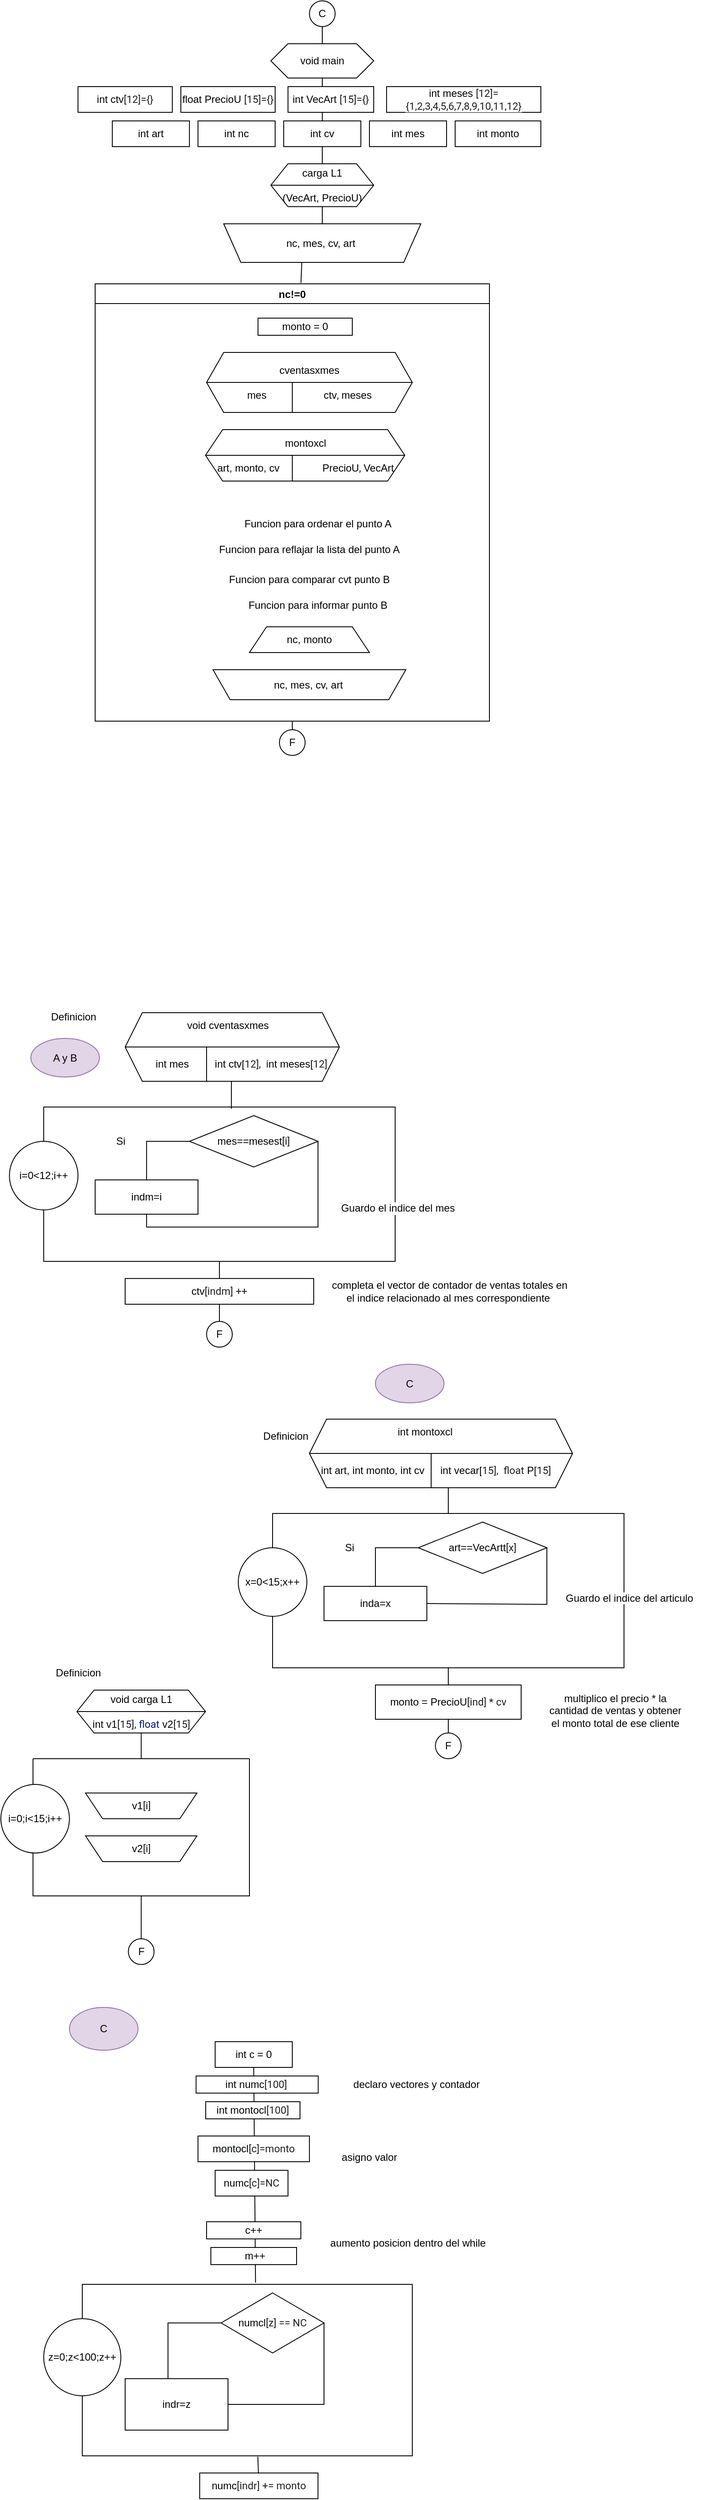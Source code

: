 <mxfile version="20.0.1" type="github">
  <diagram id="1Tc8MfJABgR7N0DuNLB_" name="Page-1">
    <mxGraphModel dx="1422" dy="832" grid="1" gridSize="10" guides="1" tooltips="1" connect="1" arrows="1" fold="1" page="1" pageScale="1" pageWidth="827" pageHeight="1169" math="0" shadow="0">
      <root>
        <mxCell id="0" />
        <mxCell id="1" parent="0" />
        <mxCell id="zIADTViFx_Ct5hKaXOQi-155" value="" style="endArrow=none;html=1;rounded=0;fontSize=12;fontColor=#000000;entryX=0.5;entryY=1;entryDx=0;entryDy=0;exitX=0.525;exitY=-0.01;exitDx=0;exitDy=0;exitPerimeter=0;" edge="1" parent="1" source="zIADTViFx_Ct5hKaXOQi-145" target="zIADTViFx_Ct5hKaXOQi-148">
          <mxGeometry width="50" height="50" relative="1" as="geometry">
            <mxPoint x="390" y="2580" as="sourcePoint" />
            <mxPoint x="440" y="2530" as="targetPoint" />
          </mxGeometry>
        </mxCell>
        <mxCell id="zIADTViFx_Ct5hKaXOQi-1" value="C" style="ellipse;whiteSpace=wrap;html=1;aspect=fixed;" vertex="1" parent="1">
          <mxGeometry x="370" y="10" width="30" height="30" as="geometry" />
        </mxCell>
        <mxCell id="zIADTViFx_Ct5hKaXOQi-2" value="int meses&amp;nbsp;&lt;span style=&quot;background-color: rgb(255, 255, 255); color: rgb(31, 31, 31); font-family: &amp;quot;Google Sans&amp;quot;, &amp;quot;Google Sans Text&amp;quot;, Roboto, sans-serif; letter-spacing: 0rem; text-align: left;&quot;&gt;[12]= {1,2,3,4,5,6,7,8,9,10,11,12}&lt;/span&gt;" style="rounded=0;whiteSpace=wrap;html=1;" vertex="1" parent="1">
          <mxGeometry x="460" y="110" width="180" height="30" as="geometry" />
        </mxCell>
        <mxCell id="zIADTViFx_Ct5hKaXOQi-4" value="float PrecioU&amp;nbsp;&lt;span style=&quot;background-color: rgb(255, 255, 255); color: rgb(31, 31, 31); font-family: &amp;quot;Google Sans&amp;quot;, &amp;quot;Google Sans Text&amp;quot;, Roboto, sans-serif; letter-spacing: 0rem; text-align: left;&quot;&gt;[15]={}&lt;/span&gt;" style="rounded=0;whiteSpace=wrap;html=1;" vertex="1" parent="1">
          <mxGeometry x="220" y="110" width="110" height="30" as="geometry" />
        </mxCell>
        <mxCell id="zIADTViFx_Ct5hKaXOQi-7" value="carga L1&lt;br&gt;&lt;br&gt;(VecArt, PrecioU)" style="shape=hexagon;perimeter=hexagonPerimeter2;whiteSpace=wrap;html=1;fixedSize=1;fontSize=12;" vertex="1" parent="1">
          <mxGeometry x="325" y="200" width="120" height="50" as="geometry" />
        </mxCell>
        <mxCell id="zIADTViFx_Ct5hKaXOQi-8" value="" style="endArrow=none;html=1;rounded=0;fontSize=12;entryX=1;entryY=0.5;entryDx=0;entryDy=0;exitX=0;exitY=0.5;exitDx=0;exitDy=0;" edge="1" parent="1" source="zIADTViFx_Ct5hKaXOQi-7" target="zIADTViFx_Ct5hKaXOQi-7">
          <mxGeometry width="50" height="50" relative="1" as="geometry">
            <mxPoint x="395" y="500" as="sourcePoint" />
            <mxPoint x="445" y="450" as="targetPoint" />
          </mxGeometry>
        </mxCell>
        <mxCell id="zIADTViFx_Ct5hKaXOQi-9" value="void main" style="shape=hexagon;perimeter=hexagonPerimeter2;whiteSpace=wrap;html=1;fixedSize=1;fontSize=12;" vertex="1" parent="1">
          <mxGeometry x="325" y="60" width="120" height="40" as="geometry" />
        </mxCell>
        <mxCell id="zIADTViFx_Ct5hKaXOQi-12" value="void carga L1&lt;br&gt;&lt;br&gt;int v1&lt;span style=&quot;color: rgb(31, 31, 31); font-family: &amp;quot;Google Sans&amp;quot;, &amp;quot;Google Sans Text&amp;quot;, Roboto, sans-serif; text-align: left; background-color: rgb(255, 255, 255);&quot;&gt;[15]&lt;/span&gt;&lt;span style=&quot;color: rgb(31, 31, 31); font-family: &amp;quot;Google Sans&amp;quot;, &amp;quot;Google Sans Text&amp;quot;, Roboto, sans-serif; text-align: left; background-color: rgb(255, 255, 255);&quot;&gt;, &lt;/span&gt;&lt;span style=&quot;font-family: &amp;quot;Google Sans&amp;quot;, &amp;quot;Google Sans Text&amp;quot;, Roboto, sans-serif; text-align: left; background-color: rgb(255, 255, 255);&quot;&gt;&lt;font color=&quot;#071673&quot;&gt;float&lt;/font&gt;&lt;/span&gt;&amp;nbsp;v2&lt;span style=&quot;color: rgb(31, 31, 31); font-family: &amp;quot;Google Sans&amp;quot;, &amp;quot;Google Sans Text&amp;quot;, Roboto, sans-serif; text-align: left; background-color: rgb(255, 255, 255);&quot;&gt;[15]&lt;/span&gt;" style="shape=hexagon;perimeter=hexagonPerimeter2;whiteSpace=wrap;html=1;fixedSize=1;fontSize=12;" vertex="1" parent="1">
          <mxGeometry x="98.75" y="1980" width="150" height="50" as="geometry" />
        </mxCell>
        <mxCell id="zIADTViFx_Ct5hKaXOQi-14" value="" style="swimlane;startSize=0;fontSize=12;" vertex="1" parent="1">
          <mxGeometry x="47.5" y="2060" width="252.5" height="160" as="geometry" />
        </mxCell>
        <mxCell id="zIADTViFx_Ct5hKaXOQi-48" value="&lt;span style=&quot;&quot;&gt;v1&lt;/span&gt;&lt;span style=&quot;color: rgb(31, 31, 31); font-family: &amp;quot;Google Sans&amp;quot;, &amp;quot;Google Sans Text&amp;quot;, Roboto, sans-serif; text-align: left; background-color: rgb(255, 255, 255);&quot;&gt;[i]&lt;/span&gt;" style="shape=trapezoid;perimeter=trapezoidPerimeter;whiteSpace=wrap;html=1;fixedSize=1;fontSize=12;flipV=1;" vertex="1" parent="zIADTViFx_Ct5hKaXOQi-14">
          <mxGeometry x="61.25" y="40" width="130" height="30" as="geometry" />
        </mxCell>
        <mxCell id="zIADTViFx_Ct5hKaXOQi-49" value="&lt;span style=&quot;&quot;&gt;v2&lt;/span&gt;&lt;span style=&quot;color: rgb(31, 31, 31); font-family: &amp;quot;Google Sans&amp;quot;, &amp;quot;Google Sans Text&amp;quot;, Roboto, sans-serif; text-align: left; background-color: rgb(255, 255, 255);&quot;&gt;[i]&lt;/span&gt;" style="shape=trapezoid;perimeter=trapezoidPerimeter;whiteSpace=wrap;html=1;fixedSize=1;fontSize=12;flipV=1;" vertex="1" parent="zIADTViFx_Ct5hKaXOQi-14">
          <mxGeometry x="61.25" y="90" width="130" height="30" as="geometry" />
        </mxCell>
        <mxCell id="zIADTViFx_Ct5hKaXOQi-13" value="i=0;i&amp;lt;15;i++" style="ellipse;whiteSpace=wrap;html=1;aspect=fixed;fontSize=12;" vertex="1" parent="zIADTViFx_Ct5hKaXOQi-14">
          <mxGeometry x="-37.5" y="30" width="80" height="80" as="geometry" />
        </mxCell>
        <mxCell id="zIADTViFx_Ct5hKaXOQi-15" value="" style="endArrow=none;html=1;rounded=0;fontSize=12;entryX=0.5;entryY=1;entryDx=0;entryDy=0;exitX=0.5;exitY=0;exitDx=0;exitDy=0;" edge="1" parent="1" source="zIADTViFx_Ct5hKaXOQi-14" target="zIADTViFx_Ct5hKaXOQi-12">
          <mxGeometry width="50" height="50" relative="1" as="geometry">
            <mxPoint x="-210" y="2210" as="sourcePoint" />
            <mxPoint x="-160" y="2160" as="targetPoint" />
          </mxGeometry>
        </mxCell>
        <mxCell id="zIADTViFx_Ct5hKaXOQi-23" value="F" style="ellipse;whiteSpace=wrap;html=1;aspect=fixed;" vertex="1" parent="1">
          <mxGeometry x="158.75" y="2270" width="30" height="30" as="geometry" />
        </mxCell>
        <mxCell id="zIADTViFx_Ct5hKaXOQi-24" value="" style="endArrow=none;html=1;rounded=0;fontSize=12;entryX=0.5;entryY=1;entryDx=0;entryDy=0;exitX=0.5;exitY=0;exitDx=0;exitDy=0;" edge="1" parent="1" source="zIADTViFx_Ct5hKaXOQi-23" target="zIADTViFx_Ct5hKaXOQi-14">
          <mxGeometry width="50" height="50" relative="1" as="geometry">
            <mxPoint x="-210" y="2210" as="sourcePoint" />
            <mxPoint x="-160" y="2160" as="targetPoint" />
          </mxGeometry>
        </mxCell>
        <mxCell id="zIADTViFx_Ct5hKaXOQi-29" value="F" style="ellipse;whiteSpace=wrap;html=1;aspect=fixed;" vertex="1" parent="1">
          <mxGeometry x="335" y="860" width="30" height="30" as="geometry" />
        </mxCell>
        <mxCell id="zIADTViFx_Ct5hKaXOQi-32" value="" style="endArrow=none;html=1;rounded=0;fontSize=12;exitX=0.396;exitY=0;exitDx=0;exitDy=0;startArrow=none;entryX=0.522;entryY=-0.002;entryDx=0;entryDy=0;exitPerimeter=0;entryPerimeter=0;" edge="1" parent="1" source="zIADTViFx_Ct5hKaXOQi-57" target="zIADTViFx_Ct5hKaXOQi-59">
          <mxGeometry width="50" height="50" relative="1" as="geometry">
            <mxPoint x="325" y="200" as="sourcePoint" />
            <mxPoint x="380" y="340" as="targetPoint" />
            <Array as="points" />
          </mxGeometry>
        </mxCell>
        <mxCell id="zIADTViFx_Ct5hKaXOQi-42" value="" style="endArrow=none;html=1;rounded=0;fontSize=12;entryX=0.5;entryY=1;entryDx=0;entryDy=0;exitX=0.5;exitY=0;exitDx=0;exitDy=0;" edge="1" parent="1" source="zIADTViFx_Ct5hKaXOQi-9" target="zIADTViFx_Ct5hKaXOQi-1">
          <mxGeometry width="50" height="50" relative="1" as="geometry">
            <mxPoint x="480" y="410" as="sourcePoint" />
            <mxPoint x="530" y="360" as="targetPoint" />
          </mxGeometry>
        </mxCell>
        <mxCell id="zIADTViFx_Ct5hKaXOQi-43" value="" style="endArrow=none;html=1;rounded=0;fontSize=12;entryX=0.5;entryY=1;entryDx=0;entryDy=0;exitX=0.5;exitY=0;exitDx=0;exitDy=0;" edge="1" parent="1" source="zIADTViFx_Ct5hKaXOQi-7" target="zIADTViFx_Ct5hKaXOQi-9">
          <mxGeometry width="50" height="50" relative="1" as="geometry">
            <mxPoint x="480" y="410" as="sourcePoint" />
            <mxPoint x="530" y="360" as="targetPoint" />
          </mxGeometry>
        </mxCell>
        <mxCell id="zIADTViFx_Ct5hKaXOQi-6" value="int VecArt&amp;nbsp;&lt;span style=&quot;background-color: rgb(255, 255, 255); color: rgb(31, 31, 31); font-family: &amp;quot;Google Sans&amp;quot;, &amp;quot;Google Sans Text&amp;quot;, Roboto, sans-serif; letter-spacing: 0rem; text-align: left;&quot;&gt;[15]={}&lt;/span&gt;" style="rounded=0;whiteSpace=wrap;html=1;" vertex="1" parent="1">
          <mxGeometry x="345" y="110" width="100" height="30" as="geometry" />
        </mxCell>
        <mxCell id="zIADTViFx_Ct5hKaXOQi-55" value="int cv" style="rounded=0;whiteSpace=wrap;html=1;labelBackgroundColor=#FFFFFF;fontSize=12;fontColor=#000000;" vertex="1" parent="1">
          <mxGeometry x="340" y="150" width="90" height="30" as="geometry" />
        </mxCell>
        <mxCell id="zIADTViFx_Ct5hKaXOQi-56" value="int nc" style="rounded=0;whiteSpace=wrap;html=1;labelBackgroundColor=#FFFFFF;fontSize=12;fontColor=#000000;" vertex="1" parent="1">
          <mxGeometry x="240" y="150" width="90" height="30" as="geometry" />
        </mxCell>
        <mxCell id="zIADTViFx_Ct5hKaXOQi-59" value="nc!=0" style="swimlane;labelBackgroundColor=#FFFFFF;fontSize=12;fontColor=#000000;" vertex="1" parent="1">
          <mxGeometry x="120" y="340" width="460" height="510" as="geometry" />
        </mxCell>
        <mxCell id="zIADTViFx_Ct5hKaXOQi-86" value="nc, mes, cv, art&amp;nbsp;" style="shape=trapezoid;perimeter=trapezoidPerimeter;whiteSpace=wrap;html=1;fixedSize=1;labelBackgroundColor=#FFFFFF;fontSize=12;fontColor=#000000;flipV=1;" vertex="1" parent="zIADTViFx_Ct5hKaXOQi-59">
          <mxGeometry x="137.5" y="450" width="225" height="35" as="geometry" />
        </mxCell>
        <mxCell id="zIADTViFx_Ct5hKaXOQi-110" value="cventasxmes&lt;br&gt;&lt;br&gt;mes&amp;nbsp; &amp;nbsp; &amp;nbsp; &amp;nbsp; &amp;nbsp; &amp;nbsp; &amp;nbsp; &amp;nbsp; &amp;nbsp; &amp;nbsp; ctv&lt;span style=&quot;color: rgb(31, 31, 31); font-family: &amp;quot;Google Sans&amp;quot;, &amp;quot;Google Sans Text&amp;quot;, Roboto, sans-serif; text-align: left; background-color: rgb(255, 255, 255);&quot;&gt;,&amp;nbsp;&lt;/span&gt;meses" style="shape=hexagon;perimeter=hexagonPerimeter2;whiteSpace=wrap;html=1;fixedSize=1;labelBackgroundColor=none;fontSize=12;" vertex="1" parent="zIADTViFx_Ct5hKaXOQi-59">
          <mxGeometry x="130" y="80" width="240" height="70" as="geometry" />
        </mxCell>
        <mxCell id="zIADTViFx_Ct5hKaXOQi-111" value="" style="endArrow=none;html=1;rounded=0;fontSize=12;fontColor=#000000;entryX=1;entryY=0.5;entryDx=0;entryDy=0;exitX=0;exitY=0.5;exitDx=0;exitDy=0;" edge="1" parent="zIADTViFx_Ct5hKaXOQi-59" source="zIADTViFx_Ct5hKaXOQi-110" target="zIADTViFx_Ct5hKaXOQi-110">
          <mxGeometry width="50" height="50" relative="1" as="geometry">
            <mxPoint x="250" y="220" as="sourcePoint" />
            <mxPoint x="300" y="170" as="targetPoint" />
          </mxGeometry>
        </mxCell>
        <mxCell id="zIADTViFx_Ct5hKaXOQi-117" value="monto = 0" style="rounded=0;whiteSpace=wrap;html=1;labelBackgroundColor=none;fontSize=12;" vertex="1" parent="zIADTViFx_Ct5hKaXOQi-59">
          <mxGeometry x="190" y="40" width="110" height="20" as="geometry" />
        </mxCell>
        <mxCell id="zIADTViFx_Ct5hKaXOQi-119" value="montoxcl&lt;br&gt;&lt;br&gt;art, monto, cv&amp;nbsp; &amp;nbsp; &amp;nbsp; &amp;nbsp; &amp;nbsp; &amp;nbsp; &amp;nbsp; &amp;nbsp;PrecioU&lt;span style=&quot;color: rgb(31, 31, 31); font-family: &amp;quot;Google Sans&amp;quot;, &amp;quot;Google Sans Text&amp;quot;, Roboto, sans-serif; text-align: left; background-color: rgb(255, 255, 255);&quot;&gt;,&amp;nbsp;&lt;/span&gt;VecArt" style="shape=hexagon;perimeter=hexagonPerimeter2;whiteSpace=wrap;html=1;fixedSize=1;labelBackgroundColor=none;fontSize=12;" vertex="1" parent="zIADTViFx_Ct5hKaXOQi-59">
          <mxGeometry x="128.75" y="170" width="232.5" height="60" as="geometry" />
        </mxCell>
        <mxCell id="zIADTViFx_Ct5hKaXOQi-120" value="" style="endArrow=none;html=1;rounded=0;fontSize=12;fontColor=#000000;entryX=1;entryY=0.5;entryDx=0;entryDy=0;exitX=0;exitY=0.5;exitDx=0;exitDy=0;" edge="1" parent="zIADTViFx_Ct5hKaXOQi-59" source="zIADTViFx_Ct5hKaXOQi-119" target="zIADTViFx_Ct5hKaXOQi-119">
          <mxGeometry width="50" height="50" relative="1" as="geometry">
            <mxPoint x="108.75" y="-40" as="sourcePoint" />
            <mxPoint x="158.75" y="-90" as="targetPoint" />
          </mxGeometry>
        </mxCell>
        <mxCell id="zIADTViFx_Ct5hKaXOQi-121" value="" style="endArrow=none;html=1;rounded=0;fontSize=12;fontColor=#000000;" edge="1" parent="zIADTViFx_Ct5hKaXOQi-59">
          <mxGeometry width="50" height="50" relative="1" as="geometry">
            <mxPoint x="230" y="230" as="sourcePoint" />
            <mxPoint x="230" y="200" as="targetPoint" />
          </mxGeometry>
        </mxCell>
        <mxCell id="zIADTViFx_Ct5hKaXOQi-132" value="nc, monto" style="shape=trapezoid;perimeter=trapezoidPerimeter;whiteSpace=wrap;html=1;fixedSize=1;labelBackgroundColor=none;fontSize=12;" vertex="1" parent="zIADTViFx_Ct5hKaXOQi-59">
          <mxGeometry x="180" y="400" width="140" height="30" as="geometry" />
        </mxCell>
        <mxCell id="zIADTViFx_Ct5hKaXOQi-140" value="Funcion para ordenar el punto A" style="text;html=1;strokeColor=none;fillColor=none;align=center;verticalAlign=middle;whiteSpace=wrap;rounded=0;labelBackgroundColor=none;fontSize=12;fontColor=#000000;" vertex="1" parent="zIADTViFx_Ct5hKaXOQi-59">
          <mxGeometry x="135" y="260" width="250" height="40" as="geometry" />
        </mxCell>
        <mxCell id="zIADTViFx_Ct5hKaXOQi-141" value="Funcion para reflajar la lista del punto A" style="text;html=1;strokeColor=none;fillColor=none;align=center;verticalAlign=middle;whiteSpace=wrap;rounded=0;labelBackgroundColor=none;fontSize=12;fontColor=#000000;" vertex="1" parent="zIADTViFx_Ct5hKaXOQi-59">
          <mxGeometry x="110" y="280" width="280" height="60" as="geometry" />
        </mxCell>
        <mxCell id="zIADTViFx_Ct5hKaXOQi-142" value="Funcion para comparar cvt punto B" style="text;html=1;strokeColor=none;fillColor=none;align=center;verticalAlign=middle;whiteSpace=wrap;rounded=0;labelBackgroundColor=none;fontSize=12;fontColor=#000000;" vertex="1" parent="zIADTViFx_Ct5hKaXOQi-59">
          <mxGeometry x="100" y="330" width="300" height="30" as="geometry" />
        </mxCell>
        <mxCell id="zIADTViFx_Ct5hKaXOQi-143" value="Funcion para informar punto B" style="text;html=1;strokeColor=none;fillColor=none;align=center;verticalAlign=middle;whiteSpace=wrap;rounded=0;labelBackgroundColor=none;fontSize=12;fontColor=#000000;" vertex="1" parent="zIADTViFx_Ct5hKaXOQi-59">
          <mxGeometry x="110" y="360" width="300" height="30" as="geometry" />
        </mxCell>
        <mxCell id="zIADTViFx_Ct5hKaXOQi-57" value="nc, mes, cv, art&amp;nbsp;" style="shape=trapezoid;perimeter=trapezoidPerimeter;whiteSpace=wrap;html=1;fixedSize=1;labelBackgroundColor=#FFFFFF;fontSize=12;fontColor=#000000;flipV=1;" vertex="1" parent="1">
          <mxGeometry x="270" y="270" width="230" height="45" as="geometry" />
        </mxCell>
        <mxCell id="zIADTViFx_Ct5hKaXOQi-62" value="" style="endArrow=none;html=1;rounded=0;fontSize=12;entryX=0.5;entryY=0;entryDx=0;entryDy=0;exitX=0.5;exitY=1;exitDx=0;exitDy=0;" edge="1" parent="1" source="zIADTViFx_Ct5hKaXOQi-7" target="zIADTViFx_Ct5hKaXOQi-57">
          <mxGeometry width="50" height="50" relative="1" as="geometry">
            <mxPoint x="385" y="260" as="sourcePoint" />
            <mxPoint x="385" y="405" as="targetPoint" />
            <Array as="points" />
          </mxGeometry>
        </mxCell>
        <mxCell id="zIADTViFx_Ct5hKaXOQi-64" value="" style="endArrow=none;html=1;rounded=0;fontSize=12;fontColor=#000000;entryX=0.5;entryY=1;entryDx=0;entryDy=0;" edge="1" parent="1" source="zIADTViFx_Ct5hKaXOQi-29" target="zIADTViFx_Ct5hKaXOQi-59">
          <mxGeometry width="50" height="50" relative="1" as="geometry">
            <mxPoint x="500" y="535" as="sourcePoint" />
            <mxPoint x="550" y="485" as="targetPoint" />
          </mxGeometry>
        </mxCell>
        <mxCell id="zIADTViFx_Ct5hKaXOQi-65" value="Definicion" style="text;html=1;align=center;verticalAlign=middle;resizable=0;points=[];autosize=1;strokeColor=none;fillColor=none;fontSize=12;fontColor=#000000;" vertex="1" parent="1">
          <mxGeometry x="65" y="1950" width="70" height="20" as="geometry" />
        </mxCell>
        <mxCell id="zIADTViFx_Ct5hKaXOQi-69" value="" style="rounded=0;whiteSpace=wrap;html=1;labelBackgroundColor=#FFFFFF;fontSize=12;fontColor=#000000;" vertex="1" parent="1">
          <mxGeometry x="60" y="1300" width="410" height="180" as="geometry" />
        </mxCell>
        <mxCell id="zIADTViFx_Ct5hKaXOQi-67" value="i=0&amp;lt;12;i++" style="ellipse;whiteSpace=wrap;html=1;aspect=fixed;labelBackgroundColor=#FFFFFF;fontSize=12;fontColor=#000000;" vertex="1" parent="1">
          <mxGeometry x="20" y="1340" width="80" height="80" as="geometry" />
        </mxCell>
        <mxCell id="zIADTViFx_Ct5hKaXOQi-70" value="indm=i" style="rounded=0;whiteSpace=wrap;html=1;labelBackgroundColor=#FFFFFF;fontSize=12;fontColor=#000000;" vertex="1" parent="1">
          <mxGeometry x="120" y="1385" width="120" height="40" as="geometry" />
        </mxCell>
        <mxCell id="zIADTViFx_Ct5hKaXOQi-73" value="int art" style="rounded=0;whiteSpace=wrap;html=1;labelBackgroundColor=#FFFFFF;fontSize=12;fontColor=#000000;" vertex="1" parent="1">
          <mxGeometry x="140" y="150" width="90" height="30" as="geometry" />
        </mxCell>
        <mxCell id="zIADTViFx_Ct5hKaXOQi-74" value="mes==mesest&lt;span style=&quot;color: rgb(31, 31, 31); font-family: &amp;quot;Google Sans&amp;quot;, &amp;quot;Google Sans Text&amp;quot;, Roboto, sans-serif; text-align: left;&quot;&gt;[i]&lt;/span&gt;" style="rhombus;whiteSpace=wrap;html=1;labelBackgroundColor=#FFFFFF;fontSize=12;fontColor=#000000;" vertex="1" parent="1">
          <mxGeometry x="230" y="1310" width="150" height="60" as="geometry" />
        </mxCell>
        <mxCell id="zIADTViFx_Ct5hKaXOQi-75" value="" style="endArrow=none;html=1;rounded=0;fontSize=12;fontColor=#000000;exitX=0;exitY=0.5;exitDx=0;exitDy=0;entryX=0.5;entryY=0;entryDx=0;entryDy=0;" edge="1" parent="1" source="zIADTViFx_Ct5hKaXOQi-74" target="zIADTViFx_Ct5hKaXOQi-70">
          <mxGeometry width="50" height="50" relative="1" as="geometry">
            <mxPoint x="450" y="1390" as="sourcePoint" />
            <mxPoint x="200" y="1440" as="targetPoint" />
            <Array as="points">
              <mxPoint x="180" y="1340" />
            </Array>
          </mxGeometry>
        </mxCell>
        <mxCell id="zIADTViFx_Ct5hKaXOQi-76" value="Si" style="text;html=1;strokeColor=none;fillColor=none;align=center;verticalAlign=middle;whiteSpace=wrap;rounded=0;labelBackgroundColor=#FFFFFF;fontSize=12;fontColor=#000000;" vertex="1" parent="1">
          <mxGeometry x="120" y="1325" width="60" height="30" as="geometry" />
        </mxCell>
        <mxCell id="zIADTViFx_Ct5hKaXOQi-78" value="Guardo el indice del mes&amp;nbsp;" style="text;html=1;strokeColor=none;fillColor=none;align=center;verticalAlign=middle;whiteSpace=wrap;rounded=0;labelBackgroundColor=#FFFFFF;fontSize=12;fontColor=#000000;" vertex="1" parent="1">
          <mxGeometry x="390" y="1385" width="170" height="65" as="geometry" />
        </mxCell>
        <mxCell id="zIADTViFx_Ct5hKaXOQi-80" value="&lt;div style=&quot;text-align: center;&quot;&gt;&lt;span style=&quot;text-align: left;&quot;&gt;monto = PrecioU&lt;/span&gt;&lt;span style=&quot;color: rgb(31, 31, 31); font-family: &amp;quot;Google Sans&amp;quot;, &amp;quot;Google Sans Text&amp;quot;, Roboto, sans-serif; text-align: left;&quot;&gt;[ind] * cv&lt;/span&gt;&lt;/div&gt;" style="rounded=0;whiteSpace=wrap;html=1;labelBackgroundColor=#FFFFFF;fontSize=12;fontColor=#000000;" vertex="1" parent="1">
          <mxGeometry x="447" y="1974" width="170" height="40" as="geometry" />
        </mxCell>
        <mxCell id="zIADTViFx_Ct5hKaXOQi-81" value="int ctv&lt;span style=&quot;color: rgb(31, 31, 31); font-family: &amp;quot;Google Sans&amp;quot;, &amp;quot;Google Sans Text&amp;quot;, Roboto, sans-serif; text-align: left;&quot;&gt;[12]={}&lt;/span&gt;" style="rounded=0;whiteSpace=wrap;html=1;labelBackgroundColor=#FFFFFF;fontSize=12;fontColor=#000000;" vertex="1" parent="1">
          <mxGeometry x="100" y="110" width="110" height="30" as="geometry" />
        </mxCell>
        <mxCell id="zIADTViFx_Ct5hKaXOQi-82" value="multiplico el precio * la cantidad de ventas y obtener el monto total de ese cliente" style="text;html=1;strokeColor=none;fillColor=none;align=center;verticalAlign=middle;whiteSpace=wrap;rounded=0;labelBackgroundColor=#FFFFFF;fontSize=12;fontColor=#000000;" vertex="1" parent="1">
          <mxGeometry x="647" y="1964" width="160" height="80" as="geometry" />
        </mxCell>
        <mxCell id="zIADTViFx_Ct5hKaXOQi-84" value="&lt;div style=&quot;text-align: center;&quot;&gt;&lt;span style=&quot;text-align: left;&quot;&gt;ctv&lt;/span&gt;&lt;span style=&quot;color: rgb(31, 31, 31); font-family: &amp;quot;Google Sans&amp;quot;, &amp;quot;Google Sans Text&amp;quot;, Roboto, sans-serif; text-align: left;&quot;&gt;[indm] ++&lt;/span&gt;&lt;/div&gt;" style="rounded=0;whiteSpace=wrap;html=1;labelBackgroundColor=#FFFFFF;fontSize=12;fontColor=#000000;" vertex="1" parent="1">
          <mxGeometry x="155" y="1500" width="220" height="30" as="geometry" />
        </mxCell>
        <mxCell id="zIADTViFx_Ct5hKaXOQi-85" value="int mes" style="rounded=0;whiteSpace=wrap;html=1;labelBackgroundColor=#FFFFFF;fontSize=12;fontColor=#000000;" vertex="1" parent="1">
          <mxGeometry x="440" y="150" width="90" height="30" as="geometry" />
        </mxCell>
        <mxCell id="zIADTViFx_Ct5hKaXOQi-89" value="" style="endArrow=none;html=1;rounded=0;fontSize=12;fontColor=#000000;entryX=0.5;entryY=1;entryDx=0;entryDy=0;exitX=0.5;exitY=0;exitDx=0;exitDy=0;" edge="1" parent="1" source="zIADTViFx_Ct5hKaXOQi-84" target="zIADTViFx_Ct5hKaXOQi-69">
          <mxGeometry width="50" height="50" relative="1" as="geometry">
            <mxPoint x="450" y="1470" as="sourcePoint" />
            <mxPoint x="500" y="1420" as="targetPoint" />
          </mxGeometry>
        </mxCell>
        <mxCell id="zIADTViFx_Ct5hKaXOQi-90" value="" style="rounded=0;whiteSpace=wrap;html=1;labelBackgroundColor=#FFFFFF;fontSize=12;fontColor=#000000;" vertex="1" parent="1">
          <mxGeometry x="327" y="1774" width="410" height="180" as="geometry" />
        </mxCell>
        <mxCell id="zIADTViFx_Ct5hKaXOQi-91" value="x=0&amp;lt;15;x++" style="ellipse;whiteSpace=wrap;html=1;aspect=fixed;labelBackgroundColor=#FFFFFF;fontSize=12;fontColor=#000000;" vertex="1" parent="1">
          <mxGeometry x="287" y="1814" width="80" height="80" as="geometry" />
        </mxCell>
        <mxCell id="zIADTViFx_Ct5hKaXOQi-92" value="inda=x" style="rounded=0;whiteSpace=wrap;html=1;labelBackgroundColor=#FFFFFF;fontSize=12;fontColor=#000000;" vertex="1" parent="1">
          <mxGeometry x="387" y="1859" width="120" height="40" as="geometry" />
        </mxCell>
        <mxCell id="zIADTViFx_Ct5hKaXOQi-93" value="art==VecArtt&lt;span style=&quot;color: rgb(31, 31, 31); font-family: &amp;quot;Google Sans&amp;quot;, &amp;quot;Google Sans Text&amp;quot;, Roboto, sans-serif; text-align: left;&quot;&gt;[x]&lt;/span&gt;" style="rhombus;whiteSpace=wrap;html=1;labelBackgroundColor=#FFFFFF;fontSize=12;fontColor=#000000;" vertex="1" parent="1">
          <mxGeometry x="497" y="1784" width="150" height="60" as="geometry" />
        </mxCell>
        <mxCell id="zIADTViFx_Ct5hKaXOQi-94" value="" style="endArrow=none;html=1;rounded=0;fontSize=12;fontColor=#000000;exitX=0;exitY=0.5;exitDx=0;exitDy=0;entryX=0.5;entryY=0;entryDx=0;entryDy=0;" edge="1" parent="1" source="zIADTViFx_Ct5hKaXOQi-93" target="zIADTViFx_Ct5hKaXOQi-92">
          <mxGeometry width="50" height="50" relative="1" as="geometry">
            <mxPoint x="717" y="1864" as="sourcePoint" />
            <mxPoint x="467" y="1914" as="targetPoint" />
            <Array as="points">
              <mxPoint x="447" y="1814" />
            </Array>
          </mxGeometry>
        </mxCell>
        <mxCell id="zIADTViFx_Ct5hKaXOQi-95" value="Si" style="text;html=1;strokeColor=none;fillColor=none;align=center;verticalAlign=middle;whiteSpace=wrap;rounded=0;labelBackgroundColor=#FFFFFF;fontSize=12;fontColor=#000000;" vertex="1" parent="1">
          <mxGeometry x="387" y="1799" width="60" height="30" as="geometry" />
        </mxCell>
        <mxCell id="zIADTViFx_Ct5hKaXOQi-96" value="&lt;span style=&quot;color: rgb(0, 0, 0); font-family: Helvetica; font-size: 12px; font-style: normal; font-variant-ligatures: normal; font-variant-caps: normal; font-weight: 400; letter-spacing: normal; orphans: 2; text-align: center; text-indent: 0px; text-transform: none; widows: 2; word-spacing: 0px; -webkit-text-stroke-width: 0px; background-color: rgb(255, 255, 255); text-decoration-thickness: initial; text-decoration-style: initial; text-decoration-color: initial; float: none; display: inline !important;&quot;&gt;Guardo el indice del articulo&amp;nbsp;&lt;/span&gt;" style="text;whiteSpace=wrap;html=1;fontSize=12;fontColor=#000000;" vertex="1" parent="1">
          <mxGeometry x="667" y="1859" width="160" height="30" as="geometry" />
        </mxCell>
        <mxCell id="zIADTViFx_Ct5hKaXOQi-97" value="" style="endArrow=none;html=1;rounded=0;fontSize=12;fontColor=#000000;entryX=0.5;entryY=1;entryDx=0;entryDy=0;exitX=0.5;exitY=0;exitDx=0;exitDy=0;" edge="1" parent="1" source="zIADTViFx_Ct5hKaXOQi-80" target="zIADTViFx_Ct5hKaXOQi-90">
          <mxGeometry width="50" height="50" relative="1" as="geometry">
            <mxPoint x="717" y="1894" as="sourcePoint" />
            <mxPoint x="767" y="1844" as="targetPoint" />
          </mxGeometry>
        </mxCell>
        <mxCell id="zIADTViFx_Ct5hKaXOQi-98" value="&amp;nbsp;completa el vector de contador de ventas totales en el indice relacionado al mes correspondiente" style="text;html=1;strokeColor=none;fillColor=none;align=center;verticalAlign=middle;whiteSpace=wrap;rounded=0;labelBackgroundColor=#FFFFFF;fontSize=12;fontColor=#000000;" vertex="1" parent="1">
          <mxGeometry x="387" y="1500" width="290" height="30" as="geometry" />
        </mxCell>
        <mxCell id="zIADTViFx_Ct5hKaXOQi-99" value="A y B" style="ellipse;whiteSpace=wrap;html=1;labelBackgroundColor=none;fontSize=12;fillColor=#e1d5e7;strokeColor=#9673a6;" vertex="1" parent="1">
          <mxGeometry x="45" y="1220" width="80" height="45" as="geometry" />
        </mxCell>
        <mxCell id="zIADTViFx_Ct5hKaXOQi-100" value="C" style="ellipse;whiteSpace=wrap;html=1;labelBackgroundColor=none;fontSize=12;fillColor=#e1d5e7;strokeColor=#9673a6;" vertex="1" parent="1">
          <mxGeometry x="447" y="1600" width="80" height="45" as="geometry" />
        </mxCell>
        <mxCell id="zIADTViFx_Ct5hKaXOQi-104" value="" style="endArrow=none;html=1;rounded=0;fontSize=12;fontColor=#000000;exitX=1;exitY=0.5;exitDx=0;exitDy=0;entryX=0.5;entryY=1;entryDx=0;entryDy=0;" edge="1" parent="1" source="zIADTViFx_Ct5hKaXOQi-74" target="zIADTViFx_Ct5hKaXOQi-70">
          <mxGeometry width="50" height="50" relative="1" as="geometry">
            <mxPoint x="295" y="1680" as="sourcePoint" />
            <mxPoint x="180" y="1430" as="targetPoint" />
            <Array as="points">
              <mxPoint x="380" y="1440" />
              <mxPoint x="180" y="1440" />
            </Array>
          </mxGeometry>
        </mxCell>
        <mxCell id="zIADTViFx_Ct5hKaXOQi-105" value="" style="shape=hexagon;perimeter=hexagonPerimeter2;whiteSpace=wrap;html=1;fixedSize=1;labelBackgroundColor=none;fontSize=12;" vertex="1" parent="1">
          <mxGeometry x="155" y="1190" width="250" height="80" as="geometry" />
        </mxCell>
        <mxCell id="zIADTViFx_Ct5hKaXOQi-106" value="" style="endArrow=none;html=1;rounded=0;fontSize=12;fontColor=#000000;entryX=1;entryY=0.5;entryDx=0;entryDy=0;exitX=0;exitY=0.5;exitDx=0;exitDy=0;" edge="1" parent="1" source="zIADTViFx_Ct5hKaXOQi-105" target="zIADTViFx_Ct5hKaXOQi-105">
          <mxGeometry width="50" height="50" relative="1" as="geometry">
            <mxPoint x="295" y="1440" as="sourcePoint" />
            <mxPoint x="345" y="1390" as="targetPoint" />
          </mxGeometry>
        </mxCell>
        <mxCell id="zIADTViFx_Ct5hKaXOQi-107" value="" style="endArrow=none;html=1;rounded=0;fontSize=12;fontColor=#000000;" edge="1" parent="1">
          <mxGeometry width="50" height="50" relative="1" as="geometry">
            <mxPoint x="250" y="1270" as="sourcePoint" />
            <mxPoint x="250" y="1230" as="targetPoint" />
          </mxGeometry>
        </mxCell>
        <mxCell id="zIADTViFx_Ct5hKaXOQi-108" value="" style="endArrow=none;html=1;rounded=0;fontSize=12;fontColor=#000000;exitX=0.534;exitY=0.011;exitDx=0;exitDy=0;exitPerimeter=0;" edge="1" parent="1" source="zIADTViFx_Ct5hKaXOQi-69">
          <mxGeometry width="50" height="50" relative="1" as="geometry">
            <mxPoint x="300" y="1580" as="sourcePoint" />
            <mxPoint x="279" y="1270" as="targetPoint" />
          </mxGeometry>
        </mxCell>
        <mxCell id="zIADTViFx_Ct5hKaXOQi-109" value="" style="endArrow=none;html=1;rounded=0;fontSize=12;fontColor=#000000;entryX=1;entryY=0.5;entryDx=0;entryDy=0;exitX=0;exitY=0.5;exitDx=0;exitDy=0;" edge="1" parent="1" source="zIADTViFx_Ct5hKaXOQi-12" target="zIADTViFx_Ct5hKaXOQi-12">
          <mxGeometry width="50" height="50" relative="1" as="geometry">
            <mxPoint x="-310" y="2220" as="sourcePoint" />
            <mxPoint x="-260" y="2170" as="targetPoint" />
          </mxGeometry>
        </mxCell>
        <mxCell id="zIADTViFx_Ct5hKaXOQi-112" value="" style="endArrow=none;html=1;rounded=0;fontSize=12;fontColor=#000000;" edge="1" parent="1">
          <mxGeometry width="50" height="50" relative="1" as="geometry">
            <mxPoint x="350" y="490" as="sourcePoint" />
            <mxPoint x="350" y="455" as="targetPoint" />
          </mxGeometry>
        </mxCell>
        <mxCell id="zIADTViFx_Ct5hKaXOQi-115" value="" style="endArrow=none;html=1;rounded=0;fontSize=12;fontColor=#000000;entryX=0.5;entryY=1;entryDx=0;entryDy=0;exitX=0.5;exitY=0;exitDx=0;exitDy=0;" edge="1" parent="1" source="zIADTViFx_Ct5hKaXOQi-90">
          <mxGeometry width="50" height="50" relative="1" as="geometry">
            <mxPoint x="532" y="1770" as="sourcePoint" />
            <mxPoint x="532" y="1740" as="targetPoint" />
          </mxGeometry>
        </mxCell>
        <mxCell id="zIADTViFx_Ct5hKaXOQi-118" value="int monto" style="rounded=0;whiteSpace=wrap;html=1;labelBackgroundColor=none;fontSize=12;" vertex="1" parent="1">
          <mxGeometry x="540" y="150" width="100" height="30" as="geometry" />
        </mxCell>
        <mxCell id="zIADTViFx_Ct5hKaXOQi-122" value="int mes" style="text;html=1;strokeColor=none;fillColor=none;align=center;verticalAlign=middle;whiteSpace=wrap;rounded=0;labelBackgroundColor=none;fontSize=12;fontColor=#000000;" vertex="1" parent="1">
          <mxGeometry x="180" y="1235" width="60" height="30" as="geometry" />
        </mxCell>
        <mxCell id="zIADTViFx_Ct5hKaXOQi-123" value="&amp;nbsp; int ctv[&lt;span style=&quot;color: rgb(31, 31, 31); font-family: &amp;quot;Google Sans&amp;quot;, &amp;quot;Google Sans Text&amp;quot;, Roboto, sans-serif; text-align: left; background-color: rgb(255, 255, 255);&quot;&gt;12],&amp;nbsp; i&lt;/span&gt;nt meses[&lt;span style=&quot;color: rgb(31, 31, 31); font-family: &amp;quot;Google Sans&amp;quot;, &amp;quot;Google Sans Text&amp;quot;, Roboto, sans-serif; text-align: left; background-color: rgb(255, 255, 255);&quot;&gt;12]&lt;/span&gt;" style="text;html=1;strokeColor=none;fillColor=none;align=center;verticalAlign=middle;whiteSpace=wrap;rounded=0;labelBackgroundColor=none;fontSize=12;fontColor=#000000;" vertex="1" parent="1">
          <mxGeometry x="249" y="1235" width="146" height="30" as="geometry" />
        </mxCell>
        <mxCell id="zIADTViFx_Ct5hKaXOQi-125" value="void cventasxmes" style="text;html=1;strokeColor=none;fillColor=none;align=center;verticalAlign=middle;whiteSpace=wrap;rounded=0;labelBackgroundColor=none;fontSize=12;fontColor=#000000;" vertex="1" parent="1">
          <mxGeometry x="210" y="1190" width="130" height="30" as="geometry" />
        </mxCell>
        <mxCell id="zIADTViFx_Ct5hKaXOQi-126" value="" style="shape=hexagon;perimeter=hexagonPerimeter2;whiteSpace=wrap;html=1;fixedSize=1;labelBackgroundColor=none;fontSize=12;" vertex="1" parent="1">
          <mxGeometry x="370" y="1664" width="307" height="80" as="geometry" />
        </mxCell>
        <mxCell id="zIADTViFx_Ct5hKaXOQi-127" value="" style="endArrow=none;html=1;rounded=0;fontSize=12;fontColor=#000000;entryX=1;entryY=0.5;entryDx=0;entryDy=0;exitX=0;exitY=0.5;exitDx=0;exitDy=0;" edge="1" parent="1" source="zIADTViFx_Ct5hKaXOQi-126" target="zIADTViFx_Ct5hKaXOQi-126">
          <mxGeometry width="50" height="50" relative="1" as="geometry">
            <mxPoint x="557" y="1914" as="sourcePoint" />
            <mxPoint x="607" y="1864" as="targetPoint" />
          </mxGeometry>
        </mxCell>
        <mxCell id="zIADTViFx_Ct5hKaXOQi-128" value="" style="endArrow=none;html=1;rounded=0;fontSize=12;fontColor=#000000;" edge="1" parent="1">
          <mxGeometry width="50" height="50" relative="1" as="geometry">
            <mxPoint x="512" y="1744" as="sourcePoint" />
            <mxPoint x="512" y="1704" as="targetPoint" />
          </mxGeometry>
        </mxCell>
        <mxCell id="zIADTViFx_Ct5hKaXOQi-129" value="int art, int monto, int cv&amp;nbsp;" style="text;html=1;strokeColor=none;fillColor=none;align=center;verticalAlign=middle;whiteSpace=wrap;rounded=0;labelBackgroundColor=none;fontSize=12;fontColor=#000000;" vertex="1" parent="1">
          <mxGeometry x="380" y="1709" width="131" height="30" as="geometry" />
        </mxCell>
        <mxCell id="zIADTViFx_Ct5hKaXOQi-130" value="&amp;nbsp; int vecar[&lt;span style=&quot;color: rgb(31, 31, 31); font-family: &amp;quot;Google Sans&amp;quot;, &amp;quot;Google Sans Text&amp;quot;, Roboto, sans-serif; text-align: left; background-color: rgb(255, 255, 255);&quot;&gt;15],&amp;nbsp; float&lt;/span&gt;&amp;nbsp;P[&lt;span style=&quot;color: rgb(31, 31, 31); font-family: &amp;quot;Google Sans&amp;quot;, &amp;quot;Google Sans Text&amp;quot;, Roboto, sans-serif; text-align: left; background-color: rgb(255, 255, 255);&quot;&gt;15]&lt;/span&gt;" style="text;html=1;strokeColor=none;fillColor=none;align=center;verticalAlign=middle;whiteSpace=wrap;rounded=0;labelBackgroundColor=none;fontSize=12;fontColor=#000000;" vertex="1" parent="1">
          <mxGeometry x="511" y="1709" width="146" height="30" as="geometry" />
        </mxCell>
        <mxCell id="zIADTViFx_Ct5hKaXOQi-131" value="int montoxcl" style="text;html=1;strokeColor=none;fillColor=none;align=center;verticalAlign=middle;whiteSpace=wrap;rounded=0;labelBackgroundColor=none;fontSize=12;fontColor=#000000;" vertex="1" parent="1">
          <mxGeometry x="460" y="1664" width="90" height="30" as="geometry" />
        </mxCell>
        <mxCell id="zIADTViFx_Ct5hKaXOQi-133" value="" style="endArrow=none;html=1;rounded=0;fontSize=12;fontColor=#000000;entryX=1;entryY=0.5;entryDx=0;entryDy=0;exitX=1;exitY=0.5;exitDx=0;exitDy=0;" edge="1" parent="1" source="zIADTViFx_Ct5hKaXOQi-92" target="zIADTViFx_Ct5hKaXOQi-93">
          <mxGeometry width="50" height="50" relative="1" as="geometry">
            <mxPoint x="547" y="1750" as="sourcePoint" />
            <mxPoint x="597" y="1700" as="targetPoint" />
            <Array as="points">
              <mxPoint x="647" y="1880" />
            </Array>
          </mxGeometry>
        </mxCell>
        <mxCell id="zIADTViFx_Ct5hKaXOQi-134" value="Definicion" style="text;html=1;strokeColor=none;fillColor=none;align=center;verticalAlign=middle;whiteSpace=wrap;rounded=0;labelBackgroundColor=none;fontSize=12;fontColor=#000000;" vertex="1" parent="1">
          <mxGeometry x="318.25" y="1674" width="48.75" height="20" as="geometry" />
        </mxCell>
        <mxCell id="zIADTViFx_Ct5hKaXOQi-135" value="Definicion" style="text;html=1;strokeColor=none;fillColor=none;align=center;verticalAlign=middle;whiteSpace=wrap;rounded=0;labelBackgroundColor=none;fontSize=12;fontColor=#000000;" vertex="1" parent="1">
          <mxGeometry x="65" y="1180" width="60" height="30" as="geometry" />
        </mxCell>
        <mxCell id="zIADTViFx_Ct5hKaXOQi-136" value="F" style="ellipse;whiteSpace=wrap;html=1;aspect=fixed;" vertex="1" parent="1">
          <mxGeometry x="250" y="1550" width="30" height="30" as="geometry" />
        </mxCell>
        <mxCell id="zIADTViFx_Ct5hKaXOQi-137" value="F" style="ellipse;whiteSpace=wrap;html=1;aspect=fixed;" vertex="1" parent="1">
          <mxGeometry x="517" y="2030" width="30" height="30" as="geometry" />
        </mxCell>
        <mxCell id="zIADTViFx_Ct5hKaXOQi-138" value="" style="endArrow=none;html=1;rounded=0;fontSize=12;fontColor=#000000;exitX=0.5;exitY=0;exitDx=0;exitDy=0;entryX=0.5;entryY=1;entryDx=0;entryDy=0;" edge="1" parent="1" source="zIADTViFx_Ct5hKaXOQi-137" target="zIADTViFx_Ct5hKaXOQi-80">
          <mxGeometry width="50" height="50" relative="1" as="geometry">
            <mxPoint x="482" y="2064" as="sourcePoint" />
            <mxPoint x="532" y="2010" as="targetPoint" />
          </mxGeometry>
        </mxCell>
        <mxCell id="zIADTViFx_Ct5hKaXOQi-139" value="" style="endArrow=none;html=1;rounded=0;fontSize=12;fontColor=#000000;entryX=0.5;entryY=0;entryDx=0;entryDy=0;exitX=0.5;exitY=1;exitDx=0;exitDy=0;" edge="1" parent="1" source="zIADTViFx_Ct5hKaXOQi-84" target="zIADTViFx_Ct5hKaXOQi-136">
          <mxGeometry width="50" height="50" relative="1" as="geometry">
            <mxPoint x="295" y="1430" as="sourcePoint" />
            <mxPoint x="345" y="1380" as="targetPoint" />
          </mxGeometry>
        </mxCell>
        <mxCell id="zIADTViFx_Ct5hKaXOQi-144" value="C" style="ellipse;whiteSpace=wrap;html=1;labelBackgroundColor=none;fontSize=12;fillColor=#e1d5e7;strokeColor=#9673a6;" vertex="1" parent="1">
          <mxGeometry x="90" y="2350" width="80" height="50" as="geometry" />
        </mxCell>
        <mxCell id="zIADTViFx_Ct5hKaXOQi-145" value="" style="rounded=0;whiteSpace=wrap;html=1;labelBackgroundColor=none;fontSize=12;" vertex="1" parent="1">
          <mxGeometry x="105" y="2673" width="385" height="200" as="geometry" />
        </mxCell>
        <mxCell id="zIADTViFx_Ct5hKaXOQi-146" value="z=0;z&amp;lt;100;z++" style="ellipse;whiteSpace=wrap;html=1;aspect=fixed;labelBackgroundColor=none;fontSize=12;fillColor=default;" vertex="1" parent="1">
          <mxGeometry x="60" y="2713" width="90" height="90" as="geometry" />
        </mxCell>
        <mxCell id="zIADTViFx_Ct5hKaXOQi-147" value="int numc&lt;span style=&quot;color: rgb(31, 31, 31); font-family: &amp;quot;Google Sans&amp;quot;, &amp;quot;Google Sans Text&amp;quot;, Roboto, sans-serif; text-align: left; background-color: rgb(255, 255, 255);&quot;&gt;[100]&amp;nbsp;&lt;/span&gt;" style="rounded=0;whiteSpace=wrap;html=1;labelBackgroundColor=none;fontSize=12;fontColor=#000000;fillColor=default;gradientColor=none;" vertex="1" parent="1">
          <mxGeometry x="237.75" y="2430" width="142.5" height="20" as="geometry" />
        </mxCell>
        <mxCell id="zIADTViFx_Ct5hKaXOQi-148" value="int c = 0" style="rounded=0;whiteSpace=wrap;html=1;labelBackgroundColor=none;fontSize=12;fontColor=#000000;fillColor=default;gradientColor=none;" vertex="1" parent="1">
          <mxGeometry x="260" y="2390" width="90" height="30" as="geometry" />
        </mxCell>
        <mxCell id="zIADTViFx_Ct5hKaXOQi-149" value="c++" style="rounded=0;whiteSpace=wrap;html=1;labelBackgroundColor=none;fontSize=12;fontColor=#000000;fillColor=default;gradientColor=none;" vertex="1" parent="1">
          <mxGeometry x="250" y="2600" width="110" height="20" as="geometry" />
        </mxCell>
        <mxCell id="zIADTViFx_Ct5hKaXOQi-150" value="&lt;span style=&quot;&quot;&gt;numcl&lt;/span&gt;&lt;span style=&quot;color: rgb(31, 31, 31); font-family: &amp;quot;Google Sans&amp;quot;, &amp;quot;Google Sans Text&amp;quot;, Roboto, sans-serif; text-align: left; background-color: rgb(255, 255, 255);&quot;&gt;[z] == NC&lt;/span&gt;" style="rhombus;whiteSpace=wrap;html=1;labelBackgroundColor=none;fontSize=12;fontColor=#000000;fillColor=default;gradientColor=none;" vertex="1" parent="1">
          <mxGeometry x="267" y="2683" width="120" height="70" as="geometry" />
        </mxCell>
        <mxCell id="zIADTViFx_Ct5hKaXOQi-151" value="indr=z" style="rounded=0;whiteSpace=wrap;html=1;labelBackgroundColor=none;fontSize=12;fontColor=#000000;fillColor=default;gradientColor=none;" vertex="1" parent="1">
          <mxGeometry x="155" y="2783" width="120" height="60" as="geometry" />
        </mxCell>
        <mxCell id="zIADTViFx_Ct5hKaXOQi-152" value="" style="endArrow=none;html=1;rounded=0;fontSize=12;fontColor=#000000;exitX=0;exitY=0.5;exitDx=0;exitDy=0;" edge="1" parent="1" source="zIADTViFx_Ct5hKaXOQi-150">
          <mxGeometry width="50" height="50" relative="1" as="geometry">
            <mxPoint x="395" y="2643" as="sourcePoint" />
            <mxPoint x="205" y="2783" as="targetPoint" />
            <Array as="points">
              <mxPoint x="205" y="2718" />
            </Array>
          </mxGeometry>
        </mxCell>
        <mxCell id="zIADTViFx_Ct5hKaXOQi-153" value="" style="endArrow=none;html=1;rounded=0;fontSize=12;fontColor=#000000;entryX=1;entryY=0.5;entryDx=0;entryDy=0;exitX=1;exitY=0.5;exitDx=0;exitDy=0;" edge="1" parent="1" source="zIADTViFx_Ct5hKaXOQi-151" target="zIADTViFx_Ct5hKaXOQi-150">
          <mxGeometry width="50" height="50" relative="1" as="geometry">
            <mxPoint x="395" y="2643" as="sourcePoint" />
            <mxPoint x="445" y="2593" as="targetPoint" />
            <Array as="points">
              <mxPoint x="387" y="2813" />
            </Array>
          </mxGeometry>
        </mxCell>
        <mxCell id="zIADTViFx_Ct5hKaXOQi-154" value="numc&lt;span style=&quot;color: rgb(31, 31, 31); font-family: &amp;quot;Google Sans&amp;quot;, &amp;quot;Google Sans Text&amp;quot;, Roboto, sans-serif; text-align: left; background-color: rgb(255, 255, 255);&quot;&gt;[indr] += monto&lt;/span&gt;" style="rounded=0;whiteSpace=wrap;html=1;labelBackgroundColor=none;fontSize=12;fontColor=#000000;fillColor=default;gradientColor=none;" vertex="1" parent="1">
          <mxGeometry x="242" y="2893" width="138" height="30" as="geometry" />
        </mxCell>
        <mxCell id="zIADTViFx_Ct5hKaXOQi-156" value="" style="endArrow=none;html=1;rounded=0;fontSize=12;fontColor=#000000;entryX=0.532;entryY=1.005;entryDx=0;entryDy=0;entryPerimeter=0;" edge="1" parent="1" source="zIADTViFx_Ct5hKaXOQi-154" target="zIADTViFx_Ct5hKaXOQi-145">
          <mxGeometry width="50" height="50" relative="1" as="geometry">
            <mxPoint x="390" y="2673" as="sourcePoint" />
            <mxPoint x="440" y="2623" as="targetPoint" />
          </mxGeometry>
        </mxCell>
        <mxCell id="zIADTViFx_Ct5hKaXOQi-157" value="int montocl&lt;span style=&quot;color: rgb(31, 31, 31); font-family: &amp;quot;Google Sans&amp;quot;, &amp;quot;Google Sans Text&amp;quot;, Roboto, sans-serif; text-align: left; background-color: rgb(255, 255, 255);&quot;&gt;[100]&lt;/span&gt;" style="rounded=0;whiteSpace=wrap;html=1;labelBackgroundColor=none;fontSize=12;fontColor=#000000;fillColor=default;gradientColor=none;" vertex="1" parent="1">
          <mxGeometry x="249" y="2460" width="110" height="20" as="geometry" />
        </mxCell>
        <mxCell id="zIADTViFx_Ct5hKaXOQi-158" value="&amp;nbsp;m++" style="rounded=0;whiteSpace=wrap;html=1;labelBackgroundColor=none;fontSize=12;fontColor=#000000;fillColor=default;gradientColor=none;" vertex="1" parent="1">
          <mxGeometry x="255" y="2630" width="100" height="20" as="geometry" />
        </mxCell>
        <mxCell id="zIADTViFx_Ct5hKaXOQi-162" value="numc&lt;span style=&quot;color: rgb(31, 31, 31); font-family: &amp;quot;Google Sans&amp;quot;, &amp;quot;Google Sans Text&amp;quot;, Roboto, sans-serif; text-align: left; background-color: rgb(255, 255, 255);&quot;&gt;[c]=NC&lt;/span&gt;" style="rounded=0;whiteSpace=wrap;html=1;labelBackgroundColor=none;fontSize=12;fontColor=#000000;fillColor=default;gradientColor=none;" vertex="1" parent="1">
          <mxGeometry x="260" y="2540" width="85" height="30" as="geometry" />
        </mxCell>
        <mxCell id="zIADTViFx_Ct5hKaXOQi-163" value="&lt;div style=&quot;text-align: center;&quot;&gt;&lt;span style=&quot;text-align: left; background-color: rgb(248, 249, 250);&quot;&gt;montocl&lt;/span&gt;&lt;span style=&quot;background-color: rgb(255, 255, 255); color: rgb(31, 31, 31); font-family: &amp;quot;Google Sans&amp;quot;, &amp;quot;Google Sans Text&amp;quot;, Roboto, sans-serif; text-align: left;&quot;&gt;[c]=monto&lt;/span&gt;&lt;/div&gt;" style="rounded=0;whiteSpace=wrap;html=1;labelBackgroundColor=none;fontSize=12;fontColor=#000000;fillColor=default;gradientColor=none;" vertex="1" parent="1">
          <mxGeometry x="240" y="2500" width="130" height="30" as="geometry" />
        </mxCell>
        <mxCell id="zIADTViFx_Ct5hKaXOQi-164" value="declaro vectores y contador" style="text;html=1;strokeColor=none;fillColor=none;align=center;verticalAlign=middle;whiteSpace=wrap;rounded=0;labelBackgroundColor=none;fontSize=12;fontColor=#000000;" vertex="1" parent="1">
          <mxGeometry x="400" y="2425" width="190" height="30" as="geometry" />
        </mxCell>
        <mxCell id="zIADTViFx_Ct5hKaXOQi-165" value="asigno valor" style="text;html=1;strokeColor=none;fillColor=none;align=center;verticalAlign=middle;whiteSpace=wrap;rounded=0;labelBackgroundColor=none;fontSize=12;fontColor=#000000;" vertex="1" parent="1">
          <mxGeometry x="395" y="2510" width="90" height="30" as="geometry" />
        </mxCell>
        <mxCell id="zIADTViFx_Ct5hKaXOQi-166" value="aumento posicion dentro del while" style="text;html=1;strokeColor=none;fillColor=none;align=center;verticalAlign=middle;whiteSpace=wrap;rounded=0;labelBackgroundColor=none;fontSize=12;fontColor=#000000;" vertex="1" parent="1">
          <mxGeometry x="380" y="2610" width="210" height="30" as="geometry" />
        </mxCell>
      </root>
    </mxGraphModel>
  </diagram>
</mxfile>
